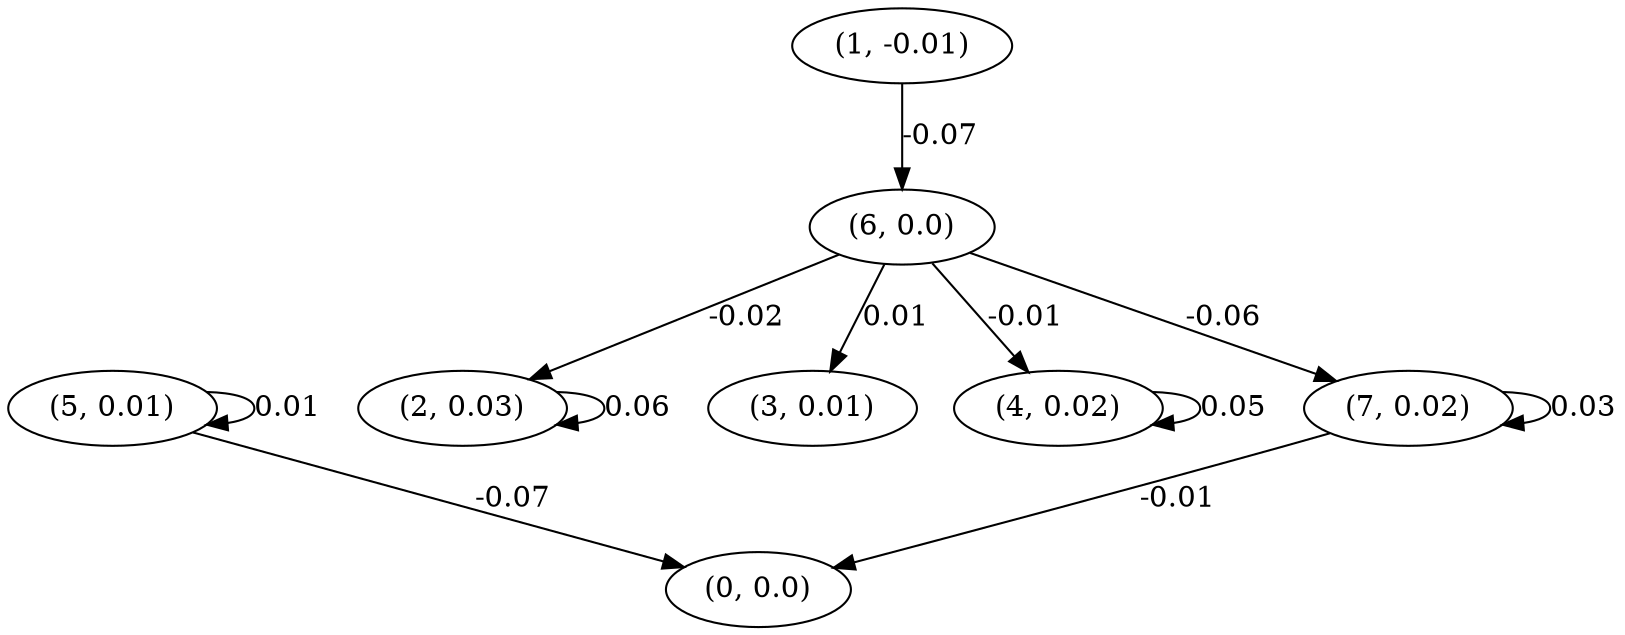 digraph {
    0 [ label = "(0, 0.0)" ]
    1 [ label = "(1, -0.01)" ]
    2 [ label = "(2, 0.03)" ]
    3 [ label = "(3, 0.01)" ]
    4 [ label = "(4, 0.02)" ]
    5 [ label = "(5, 0.01)" ]
    6 [ label = "(6, 0.0)" ]
    7 [ label = "(7, 0.02)" ]
    2 -> 2 [ label = "0.06" ]
    4 -> 4 [ label = "0.05" ]
    5 -> 5 [ label = "0.01" ]
    7 -> 7 [ label = "0.03" ]
    5 -> 0 [ label = "-0.07" ]
    7 -> 0 [ label = "-0.01" ]
    6 -> 2 [ label = "-0.02" ]
    6 -> 3 [ label = "0.01" ]
    6 -> 4 [ label = "-0.01" ]
    1 -> 6 [ label = "-0.07" ]
    6 -> 7 [ label = "-0.06" ]
}

